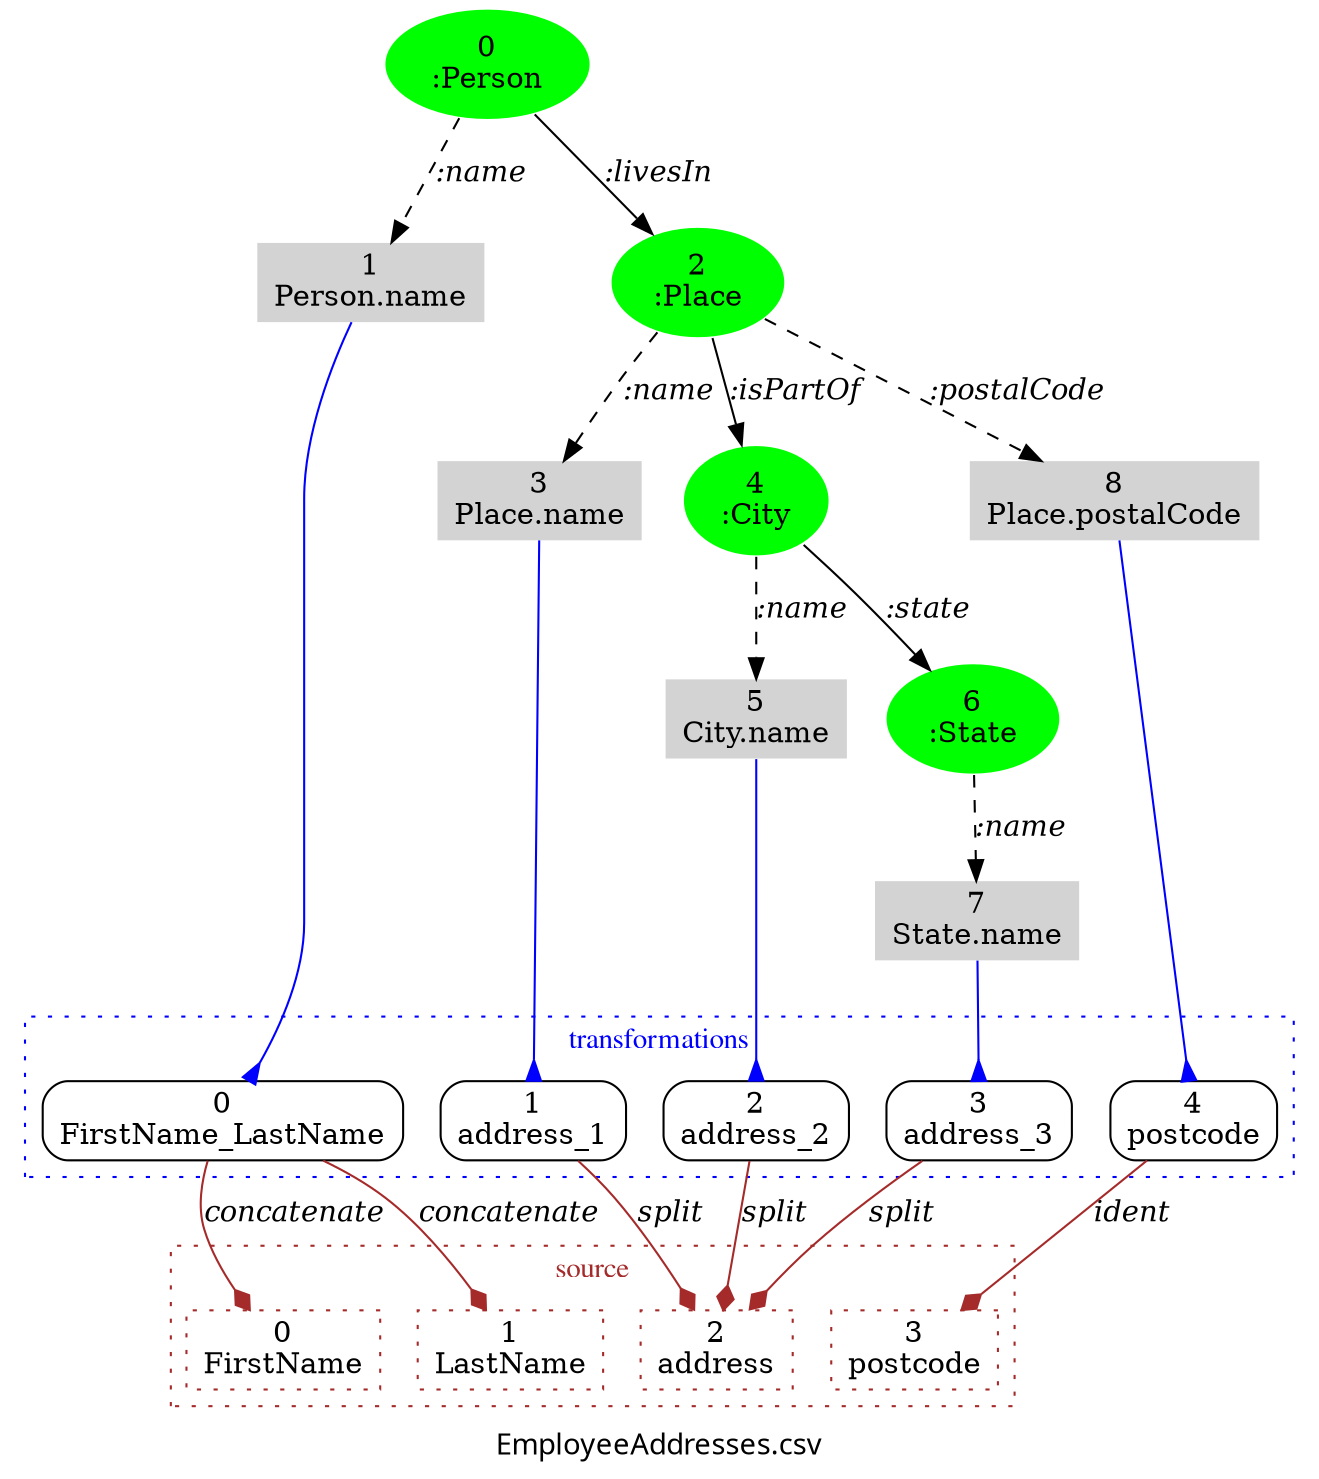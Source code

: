 digraph  {
	graph [fontname="times:bold",
		label="EmployeeAddresses.csv",
		overlap=False,
		remincross=true,
		splines=true
	];
	node [label="\N"];
	subgraph cluster1 {
		graph [color=brown,
			fontcolor=brown,
			fontname=times,
			label=source,
			rank=same,
			style=dotted
		];
		9		 [color=brown,
			label="0
FirstName",
			shape=box,
			style=dotted];
		10		 [color=brown,
			label="1
LastName",
			shape=box,
			style=dotted];
		11		 [color=brown,
			label="2
address",
			shape=box,
			style=dotted];
		12		 [color=brown,
			label="3
postcode",
			shape=box,
			style=dotted];
	}
	subgraph cluster2 {
		graph [color=blue,
			fontcolor=blue,
			fontname=times,
			label=transformations,
			rank=same,
			style=dotted
		];
		13		 [label="0
FirstName_LastName",
			shape=box,
			style=rounded];
		14		 [label="1
address_1",
			shape=box,
			style=rounded];
		15		 [label="2
address_2",
			shape=box,
			style=rounded];
		16		 [label="3
address_3",
			shape=box,
			style=rounded];
		17		 [label="4
postcode",
			shape=box,
			style=rounded];
	}
	0	 [color=white,
		fillcolor=green,
		label="0
:Person",
		shape=ellipse,
		style=filled];
	1	 [color=white,
		fillcolor=lightgrey,
		label="1
Person.name",
		shape=plaintext,
		style=filled];
	0 -> 1	 [fontname="times-italic",
		label=":name",
		style=dashed];
	2	 [color=white,
		fillcolor=green,
		label="2
:Place",
		shape=ellipse,
		style=filled];
	0 -> 2	 [fontname="times-italic",
		label=":livesIn"];
	1 -> 13	 [arrowhead=inv,
		arrowtail=inv,
		color=blue];
	3	 [color=white,
		fillcolor=lightgrey,
		label="3
Place.name",
		shape=plaintext,
		style=filled];
	2 -> 3	 [fontname="times-italic",
		label=":name",
		style=dashed];
	4	 [color=white,
		fillcolor=green,
		label="4
:City",
		shape=ellipse,
		style=filled];
	2 -> 4	 [fontname="times-italic",
		label=":isPartOf"];
	8	 [color=white,
		fillcolor=lightgrey,
		label="8
Place.postalCode",
		shape=plaintext,
		style=filled];
	2 -> 8	 [fontname="times-italic",
		label=":postalCode",
		style=dashed];
	3 -> 14	 [arrowhead=inv,
		arrowtail=inv,
		color=blue];
	5	 [color=white,
		fillcolor=lightgrey,
		label="5
City.name",
		shape=plaintext,
		style=filled];
	4 -> 5	 [fontname="times-italic",
		label=":name",
		style=dashed];
	6	 [color=white,
		fillcolor=green,
		label="6
:State",
		shape=ellipse,
		style=filled];
	4 -> 6	 [fontname="times-italic",
		label=":state"];
	5 -> 15	 [arrowhead=inv,
		arrowtail=inv,
		color=blue];
	7	 [color=white,
		fillcolor=lightgrey,
		label="7
State.name",
		shape=plaintext,
		style=filled];
	6 -> 7	 [fontname="times-italic",
		label=":name",
		style=dashed];
	7 -> 16	 [arrowhead=inv,
		arrowtail=inv,
		color=blue];
	8 -> 17	 [arrowhead=inv,
		arrowtail=inv,
		color=blue];
	13 -> 9	 [arrowhead=diamond,
		color=brown,
		fontname="times-italic",
		label=concatenate];
	13 -> 10	 [arrowhead=diamond,
		color=brown,
		fontname="times-italic",
		label=concatenate];
	14 -> 11	 [arrowhead=diamond,
		color=brown,
		fontname="times-italic",
		label=split];
	15 -> 11	 [arrowhead=diamond,
		color=brown,
		fontname="times-italic",
		label=split];
	16 -> 11	 [arrowhead=diamond,
		color=brown,
		fontname="times-italic",
		label=split];
	17 -> 12	 [arrowhead=diamond,
		color=brown,
		fontname="times-italic",
		label=ident];
}
